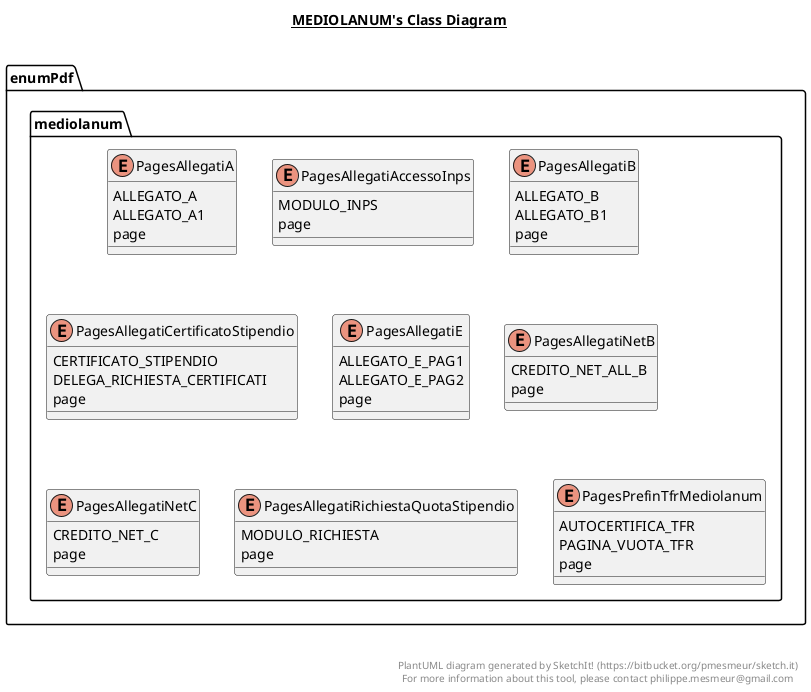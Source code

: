 @startuml

title __MEDIOLANUM's Class Diagram__\n

  namespace enumPdf {
    namespace mediolanum {
      enum PagesAllegatiA {
        ALLEGATO_A
        ALLEGATO_A1
        page
      }
    }
  }
  

  namespace enumPdf {
    namespace mediolanum {
      enum PagesAllegatiAccessoInps {
        MODULO_INPS
        page
      }
    }
  }
  

  namespace enumPdf {
    namespace mediolanum {
      enum PagesAllegatiB {
        ALLEGATO_B
        ALLEGATO_B1
        page
      }
    }
  }
  

  namespace enumPdf {
    namespace mediolanum {
      enum PagesAllegatiCertificatoStipendio {
        CERTIFICATO_STIPENDIO
        DELEGA_RICHIESTA_CERTIFICATI
        page
      }
    }
  }
  

  namespace enumPdf {
    namespace mediolanum {
      enum PagesAllegatiE {
        ALLEGATO_E_PAG1
        ALLEGATO_E_PAG2
        page
      }
    }
  }
  

  namespace enumPdf {
    namespace mediolanum {
      enum PagesAllegatiNetB {
        CREDITO_NET_ALL_B
        page
      }
    }
  }
  

  namespace enumPdf {
    namespace mediolanum {
      enum PagesAllegatiNetC {
        CREDITO_NET_C
        page
      }
    }
  }
  

  namespace enumPdf {
    namespace mediolanum {
      enum PagesAllegatiRichiestaQuotaStipendio {
        MODULO_RICHIESTA
        page
      }
    }
  }
  

  namespace enumPdf {
    namespace mediolanum {
      enum PagesPrefinTfrMediolanum {
        AUTOCERTIFICA_TFR
        PAGINA_VUOTA_TFR
        page
      }
    }
  }
  



right footer


PlantUML diagram generated by SketchIt! (https://bitbucket.org/pmesmeur/sketch.it)
For more information about this tool, please contact philippe.mesmeur@gmail.com
endfooter

@enduml

